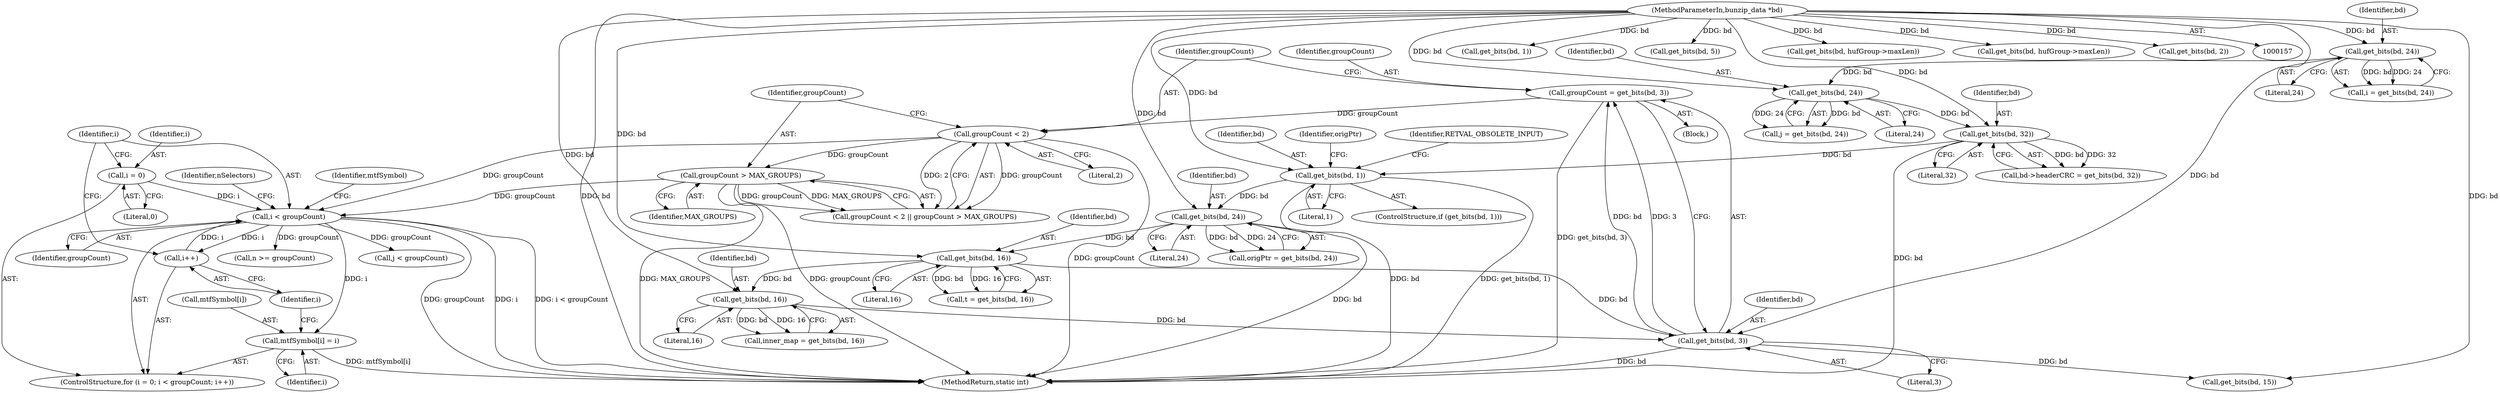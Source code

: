 digraph "0_busybox_0402cb32df015d9372578e3db27db47b33d5c7b0@array" {
"1000350" [label="(Call,mtfSymbol[i] = i)"];
"1000345" [label="(Call,i < groupCount)"];
"1000348" [label="(Call,i++)"];
"1000342" [label="(Call,i = 0)"];
"1000333" [label="(Call,groupCount < 2)"];
"1000326" [label="(Call,groupCount = get_bits(bd, 3))"];
"1000328" [label="(Call,get_bits(bd, 3))"];
"1000274" [label="(Call,get_bits(bd, 16))"];
"1000255" [label="(Call,get_bits(bd, 24))"];
"1000248" [label="(Call,get_bits(bd, 1))"];
"1000224" [label="(Call,get_bits(bd, 32))"];
"1000217" [label="(Call,get_bits(bd, 24))"];
"1000212" [label="(Call,get_bits(bd, 24))"];
"1000158" [label="(MethodParameterIn,bunzip_data *bd)"];
"1000289" [label="(Call,get_bits(bd, 16))"];
"1000336" [label="(Call,groupCount > MAX_GROUPS)"];
"1000337" [label="(Identifier,groupCount)"];
"1000327" [label="(Identifier,groupCount)"];
"1000336" [label="(Call,groupCount > MAX_GROUPS)"];
"1000334" [label="(Identifier,groupCount)"];
"1000226" [label="(Literal,32)"];
"1000354" [label="(Identifier,i)"];
"1000344" [label="(Literal,0)"];
"1000249" [label="(Identifier,bd)"];
"1000272" [label="(Call,t = get_bits(bd, 16))"];
"1000381" [label="(Call,get_bits(bd, 1))"];
"1000445" [label="(Call,get_bits(bd, 5))"];
"1000855" [label="(Call,get_bits(bd, hufGroup->maxLen))"];
"1000330" [label="(Literal,3)"];
"1000348" [label="(Call,i++)"];
"1001173" [label="(MethodReturn,static int)"];
"1000386" [label="(Call,n >= groupCount)"];
"1000332" [label="(Call,groupCount < 2 || groupCount > MAX_GROUPS)"];
"1000346" [label="(Identifier,i)"];
"1000253" [label="(Call,origPtr = get_bits(bd, 24))"];
"1000257" [label="(Literal,24)"];
"1000351" [label="(Call,mtfSymbol[i])"];
"1000254" [label="(Identifier,origPtr)"];
"1000219" [label="(Literal,24)"];
"1000347" [label="(Identifier,groupCount)"];
"1000349" [label="(Identifier,i)"];
"1000801" [label="(Call,get_bits(bd, hufGroup->maxLen))"];
"1000356" [label="(Identifier,nSelectors)"];
"1000357" [label="(Call,get_bits(bd, 15))"];
"1000275" [label="(Identifier,bd)"];
"1000290" [label="(Identifier,bd)"];
"1000252" [label="(Identifier,RETVAL_OBSOLETE_INPUT)"];
"1000274" [label="(Call,get_bits(bd, 16))"];
"1000215" [label="(Call,j = get_bits(bd, 24))"];
"1000287" [label="(Call,inner_map = get_bits(bd, 16))"];
"1000342" [label="(Call,i = 0)"];
"1000276" [label="(Literal,16)"];
"1000220" [label="(Call,bd->headerCRC = get_bits(bd, 32))"];
"1000326" [label="(Call,groupCount = get_bits(bd, 3))"];
"1000345" [label="(Call,i < groupCount)"];
"1000341" [label="(ControlStructure,for (i = 0; i < groupCount; i++))"];
"1000333" [label="(Call,groupCount < 2)"];
"1000225" [label="(Identifier,bd)"];
"1000329" [label="(Identifier,bd)"];
"1000158" [label="(MethodParameterIn,bunzip_data *bd)"];
"1000212" [label="(Call,get_bits(bd, 24))"];
"1000214" [label="(Literal,24)"];
"1000248" [label="(Call,get_bits(bd, 1))"];
"1000328" [label="(Call,get_bits(bd, 3))"];
"1000247" [label="(ControlStructure,if (get_bits(bd, 1)))"];
"1000430" [label="(Call,j < groupCount)"];
"1000217" [label="(Call,get_bits(bd, 24))"];
"1000224" [label="(Call,get_bits(bd, 32))"];
"1000289" [label="(Call,get_bits(bd, 16))"];
"1000474" [label="(Call,get_bits(bd, 2))"];
"1000255" [label="(Call,get_bits(bd, 24))"];
"1000256" [label="(Identifier,bd)"];
"1000352" [label="(Identifier,mtfSymbol)"];
"1000159" [label="(Block,)"];
"1000250" [label="(Literal,1)"];
"1000343" [label="(Identifier,i)"];
"1000335" [label="(Literal,2)"];
"1000338" [label="(Identifier,MAX_GROUPS)"];
"1000218" [label="(Identifier,bd)"];
"1000291" [label="(Literal,16)"];
"1000213" [label="(Identifier,bd)"];
"1000210" [label="(Call,i = get_bits(bd, 24))"];
"1000350" [label="(Call,mtfSymbol[i] = i)"];
"1000350" -> "1000341"  [label="AST: "];
"1000350" -> "1000354"  [label="CFG: "];
"1000351" -> "1000350"  [label="AST: "];
"1000354" -> "1000350"  [label="AST: "];
"1000349" -> "1000350"  [label="CFG: "];
"1000350" -> "1001173"  [label="DDG: mtfSymbol[i]"];
"1000345" -> "1000350"  [label="DDG: i"];
"1000345" -> "1000341"  [label="AST: "];
"1000345" -> "1000347"  [label="CFG: "];
"1000346" -> "1000345"  [label="AST: "];
"1000347" -> "1000345"  [label="AST: "];
"1000352" -> "1000345"  [label="CFG: "];
"1000356" -> "1000345"  [label="CFG: "];
"1000345" -> "1001173"  [label="DDG: groupCount"];
"1000345" -> "1001173"  [label="DDG: i"];
"1000345" -> "1001173"  [label="DDG: i < groupCount"];
"1000348" -> "1000345"  [label="DDG: i"];
"1000342" -> "1000345"  [label="DDG: i"];
"1000333" -> "1000345"  [label="DDG: groupCount"];
"1000336" -> "1000345"  [label="DDG: groupCount"];
"1000345" -> "1000348"  [label="DDG: i"];
"1000345" -> "1000386"  [label="DDG: groupCount"];
"1000345" -> "1000430"  [label="DDG: groupCount"];
"1000348" -> "1000341"  [label="AST: "];
"1000348" -> "1000349"  [label="CFG: "];
"1000349" -> "1000348"  [label="AST: "];
"1000346" -> "1000348"  [label="CFG: "];
"1000342" -> "1000341"  [label="AST: "];
"1000342" -> "1000344"  [label="CFG: "];
"1000343" -> "1000342"  [label="AST: "];
"1000344" -> "1000342"  [label="AST: "];
"1000346" -> "1000342"  [label="CFG: "];
"1000333" -> "1000332"  [label="AST: "];
"1000333" -> "1000335"  [label="CFG: "];
"1000334" -> "1000333"  [label="AST: "];
"1000335" -> "1000333"  [label="AST: "];
"1000337" -> "1000333"  [label="CFG: "];
"1000332" -> "1000333"  [label="CFG: "];
"1000333" -> "1001173"  [label="DDG: groupCount"];
"1000333" -> "1000332"  [label="DDG: groupCount"];
"1000333" -> "1000332"  [label="DDG: 2"];
"1000326" -> "1000333"  [label="DDG: groupCount"];
"1000333" -> "1000336"  [label="DDG: groupCount"];
"1000326" -> "1000159"  [label="AST: "];
"1000326" -> "1000328"  [label="CFG: "];
"1000327" -> "1000326"  [label="AST: "];
"1000328" -> "1000326"  [label="AST: "];
"1000334" -> "1000326"  [label="CFG: "];
"1000326" -> "1001173"  [label="DDG: get_bits(bd, 3)"];
"1000328" -> "1000326"  [label="DDG: bd"];
"1000328" -> "1000326"  [label="DDG: 3"];
"1000328" -> "1000330"  [label="CFG: "];
"1000329" -> "1000328"  [label="AST: "];
"1000330" -> "1000328"  [label="AST: "];
"1000328" -> "1001173"  [label="DDG: bd"];
"1000274" -> "1000328"  [label="DDG: bd"];
"1000289" -> "1000328"  [label="DDG: bd"];
"1000158" -> "1000328"  [label="DDG: bd"];
"1000328" -> "1000357"  [label="DDG: bd"];
"1000274" -> "1000272"  [label="AST: "];
"1000274" -> "1000276"  [label="CFG: "];
"1000275" -> "1000274"  [label="AST: "];
"1000276" -> "1000274"  [label="AST: "];
"1000272" -> "1000274"  [label="CFG: "];
"1000274" -> "1000272"  [label="DDG: bd"];
"1000274" -> "1000272"  [label="DDG: 16"];
"1000255" -> "1000274"  [label="DDG: bd"];
"1000158" -> "1000274"  [label="DDG: bd"];
"1000274" -> "1000289"  [label="DDG: bd"];
"1000255" -> "1000253"  [label="AST: "];
"1000255" -> "1000257"  [label="CFG: "];
"1000256" -> "1000255"  [label="AST: "];
"1000257" -> "1000255"  [label="AST: "];
"1000253" -> "1000255"  [label="CFG: "];
"1000255" -> "1001173"  [label="DDG: bd"];
"1000255" -> "1000253"  [label="DDG: bd"];
"1000255" -> "1000253"  [label="DDG: 24"];
"1000248" -> "1000255"  [label="DDG: bd"];
"1000158" -> "1000255"  [label="DDG: bd"];
"1000248" -> "1000247"  [label="AST: "];
"1000248" -> "1000250"  [label="CFG: "];
"1000249" -> "1000248"  [label="AST: "];
"1000250" -> "1000248"  [label="AST: "];
"1000252" -> "1000248"  [label="CFG: "];
"1000254" -> "1000248"  [label="CFG: "];
"1000248" -> "1001173"  [label="DDG: get_bits(bd, 1)"];
"1000248" -> "1001173"  [label="DDG: bd"];
"1000224" -> "1000248"  [label="DDG: bd"];
"1000158" -> "1000248"  [label="DDG: bd"];
"1000224" -> "1000220"  [label="AST: "];
"1000224" -> "1000226"  [label="CFG: "];
"1000225" -> "1000224"  [label="AST: "];
"1000226" -> "1000224"  [label="AST: "];
"1000220" -> "1000224"  [label="CFG: "];
"1000224" -> "1001173"  [label="DDG: bd"];
"1000224" -> "1000220"  [label="DDG: bd"];
"1000224" -> "1000220"  [label="DDG: 32"];
"1000217" -> "1000224"  [label="DDG: bd"];
"1000158" -> "1000224"  [label="DDG: bd"];
"1000217" -> "1000215"  [label="AST: "];
"1000217" -> "1000219"  [label="CFG: "];
"1000218" -> "1000217"  [label="AST: "];
"1000219" -> "1000217"  [label="AST: "];
"1000215" -> "1000217"  [label="CFG: "];
"1000217" -> "1000215"  [label="DDG: bd"];
"1000217" -> "1000215"  [label="DDG: 24"];
"1000212" -> "1000217"  [label="DDG: bd"];
"1000158" -> "1000217"  [label="DDG: bd"];
"1000212" -> "1000210"  [label="AST: "];
"1000212" -> "1000214"  [label="CFG: "];
"1000213" -> "1000212"  [label="AST: "];
"1000214" -> "1000212"  [label="AST: "];
"1000210" -> "1000212"  [label="CFG: "];
"1000212" -> "1000210"  [label="DDG: bd"];
"1000212" -> "1000210"  [label="DDG: 24"];
"1000158" -> "1000212"  [label="DDG: bd"];
"1000158" -> "1000157"  [label="AST: "];
"1000158" -> "1001173"  [label="DDG: bd"];
"1000158" -> "1000289"  [label="DDG: bd"];
"1000158" -> "1000357"  [label="DDG: bd"];
"1000158" -> "1000381"  [label="DDG: bd"];
"1000158" -> "1000445"  [label="DDG: bd"];
"1000158" -> "1000474"  [label="DDG: bd"];
"1000158" -> "1000801"  [label="DDG: bd"];
"1000158" -> "1000855"  [label="DDG: bd"];
"1000289" -> "1000287"  [label="AST: "];
"1000289" -> "1000291"  [label="CFG: "];
"1000290" -> "1000289"  [label="AST: "];
"1000291" -> "1000289"  [label="AST: "];
"1000287" -> "1000289"  [label="CFG: "];
"1000289" -> "1000287"  [label="DDG: bd"];
"1000289" -> "1000287"  [label="DDG: 16"];
"1000336" -> "1000332"  [label="AST: "];
"1000336" -> "1000338"  [label="CFG: "];
"1000337" -> "1000336"  [label="AST: "];
"1000338" -> "1000336"  [label="AST: "];
"1000332" -> "1000336"  [label="CFG: "];
"1000336" -> "1001173"  [label="DDG: MAX_GROUPS"];
"1000336" -> "1001173"  [label="DDG: groupCount"];
"1000336" -> "1000332"  [label="DDG: groupCount"];
"1000336" -> "1000332"  [label="DDG: MAX_GROUPS"];
}
